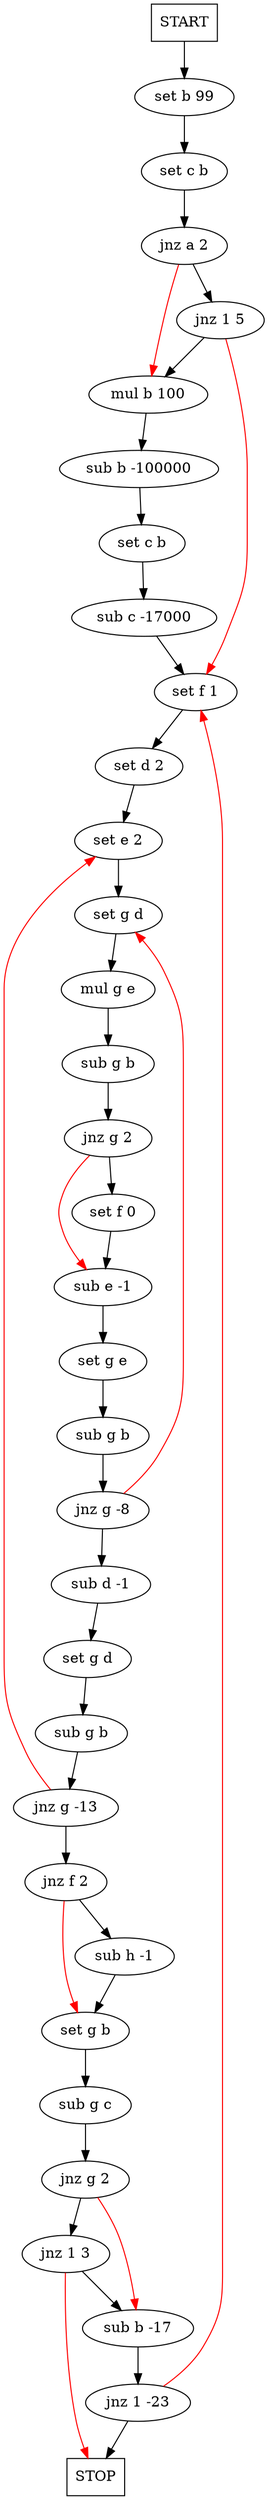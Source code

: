 digraph graff {
  A  [label="set b 99"]
  B  [label="set c b"]
  C  [label="jnz a 2"]
  D  [label="jnz 1 5"]
  E  [label="mul b 100"]
  F  [label="sub b -100000"]
  G  [label="set c b"]
  H  [label="sub c -17000"]
  I  [label="set f 1"]
  J  [label="set d 2"]
  K  [label="set e 2"]
  L  [label="set g d"]
  M  [label="mul g e"]
  N  [label="sub g b"]
  O  [label="jnz g 2"]
  P  [label="set f 0"]
  Q  [label="sub e -1"]
  R  [label="set g e"]
  S  [label="sub g b"]
  T  [label="jnz g -8"]
  U  [label="sub d -1"]
  V  [label="set g d"]
  W  [label="sub g b"]
  X  [label="jnz g -13"]
  Y  [label="jnz f 2"]
  Z  [label="sub h -1"]
  AA [label="set g b"]
  AB [label="sub g c"]
  AC [label="jnz g 2"]
  AD [label="jnz 1 3"]
  AE [label="sub b -17"]
  AF [label="jnz 1 -23"]

  START [shape="box"]
  STOP  [shape="box"]

  START -> A
  A -> B
  B -> C
  C -> D
  C -> E [color="red"]
  D -> E
  D -> I [color="red"]
  E -> F
  F -> G
  G -> H
  H -> I
  I -> J
  J -> K
  K -> L
  L -> M
  M -> N
  N -> O
  O -> P
  O -> Q [color="red"]
  P -> Q
  Q -> R
  R -> S
  S -> T
  T -> U
  T -> L [color="red"]
  U -> V
  V -> W
  W -> X
  X -> Y
  X -> K [color="red"]
  Y -> Z
  Y -> AA [color="red"]
  Z -> AA
  AA -> AB
  AB -> AC
  AC -> AD
  AC -> AE [color="red"]
  AD -> AE
  AD -> STOP [color="red"]
  AE -> AF
  AF -> STOP
  AF -> I [color="red"]
}
